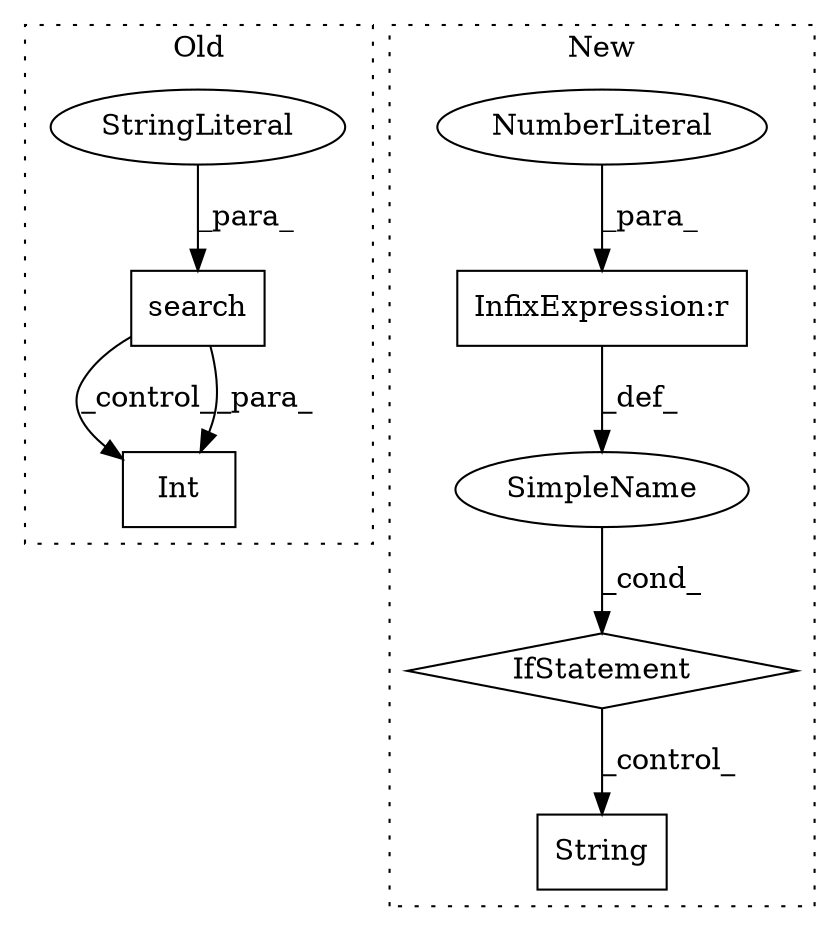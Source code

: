 digraph G {
subgraph cluster0 {
1 [label="search" a="32" s="23503,23541" l="7,1" shape="box"];
3 [label="StringLiteral" a="45" s="23510" l="11" shape="ellipse"];
4 [label="Int" a="32" s="23717,23769" l="4,1" shape="box"];
label = "Old";
style="dotted";
}
subgraph cluster1 {
2 [label="String" a="32" s="23993,24003" l="7,1" shape="box"];
5 [label="IfStatement" a="25" s="23949,23960" l="4,2" shape="diamond"];
6 [label="SimpleName" a="42" s="" l="" shape="ellipse"];
7 [label="InfixExpression:r" a="27" s="23956" l="3" shape="box"];
8 [label="NumberLiteral" a="34" s="23959" l="1" shape="ellipse"];
label = "New";
style="dotted";
}
1 -> 4 [label="_control_"];
1 -> 4 [label="_para_"];
3 -> 1 [label="_para_"];
5 -> 2 [label="_control_"];
6 -> 5 [label="_cond_"];
7 -> 6 [label="_def_"];
8 -> 7 [label="_para_"];
}